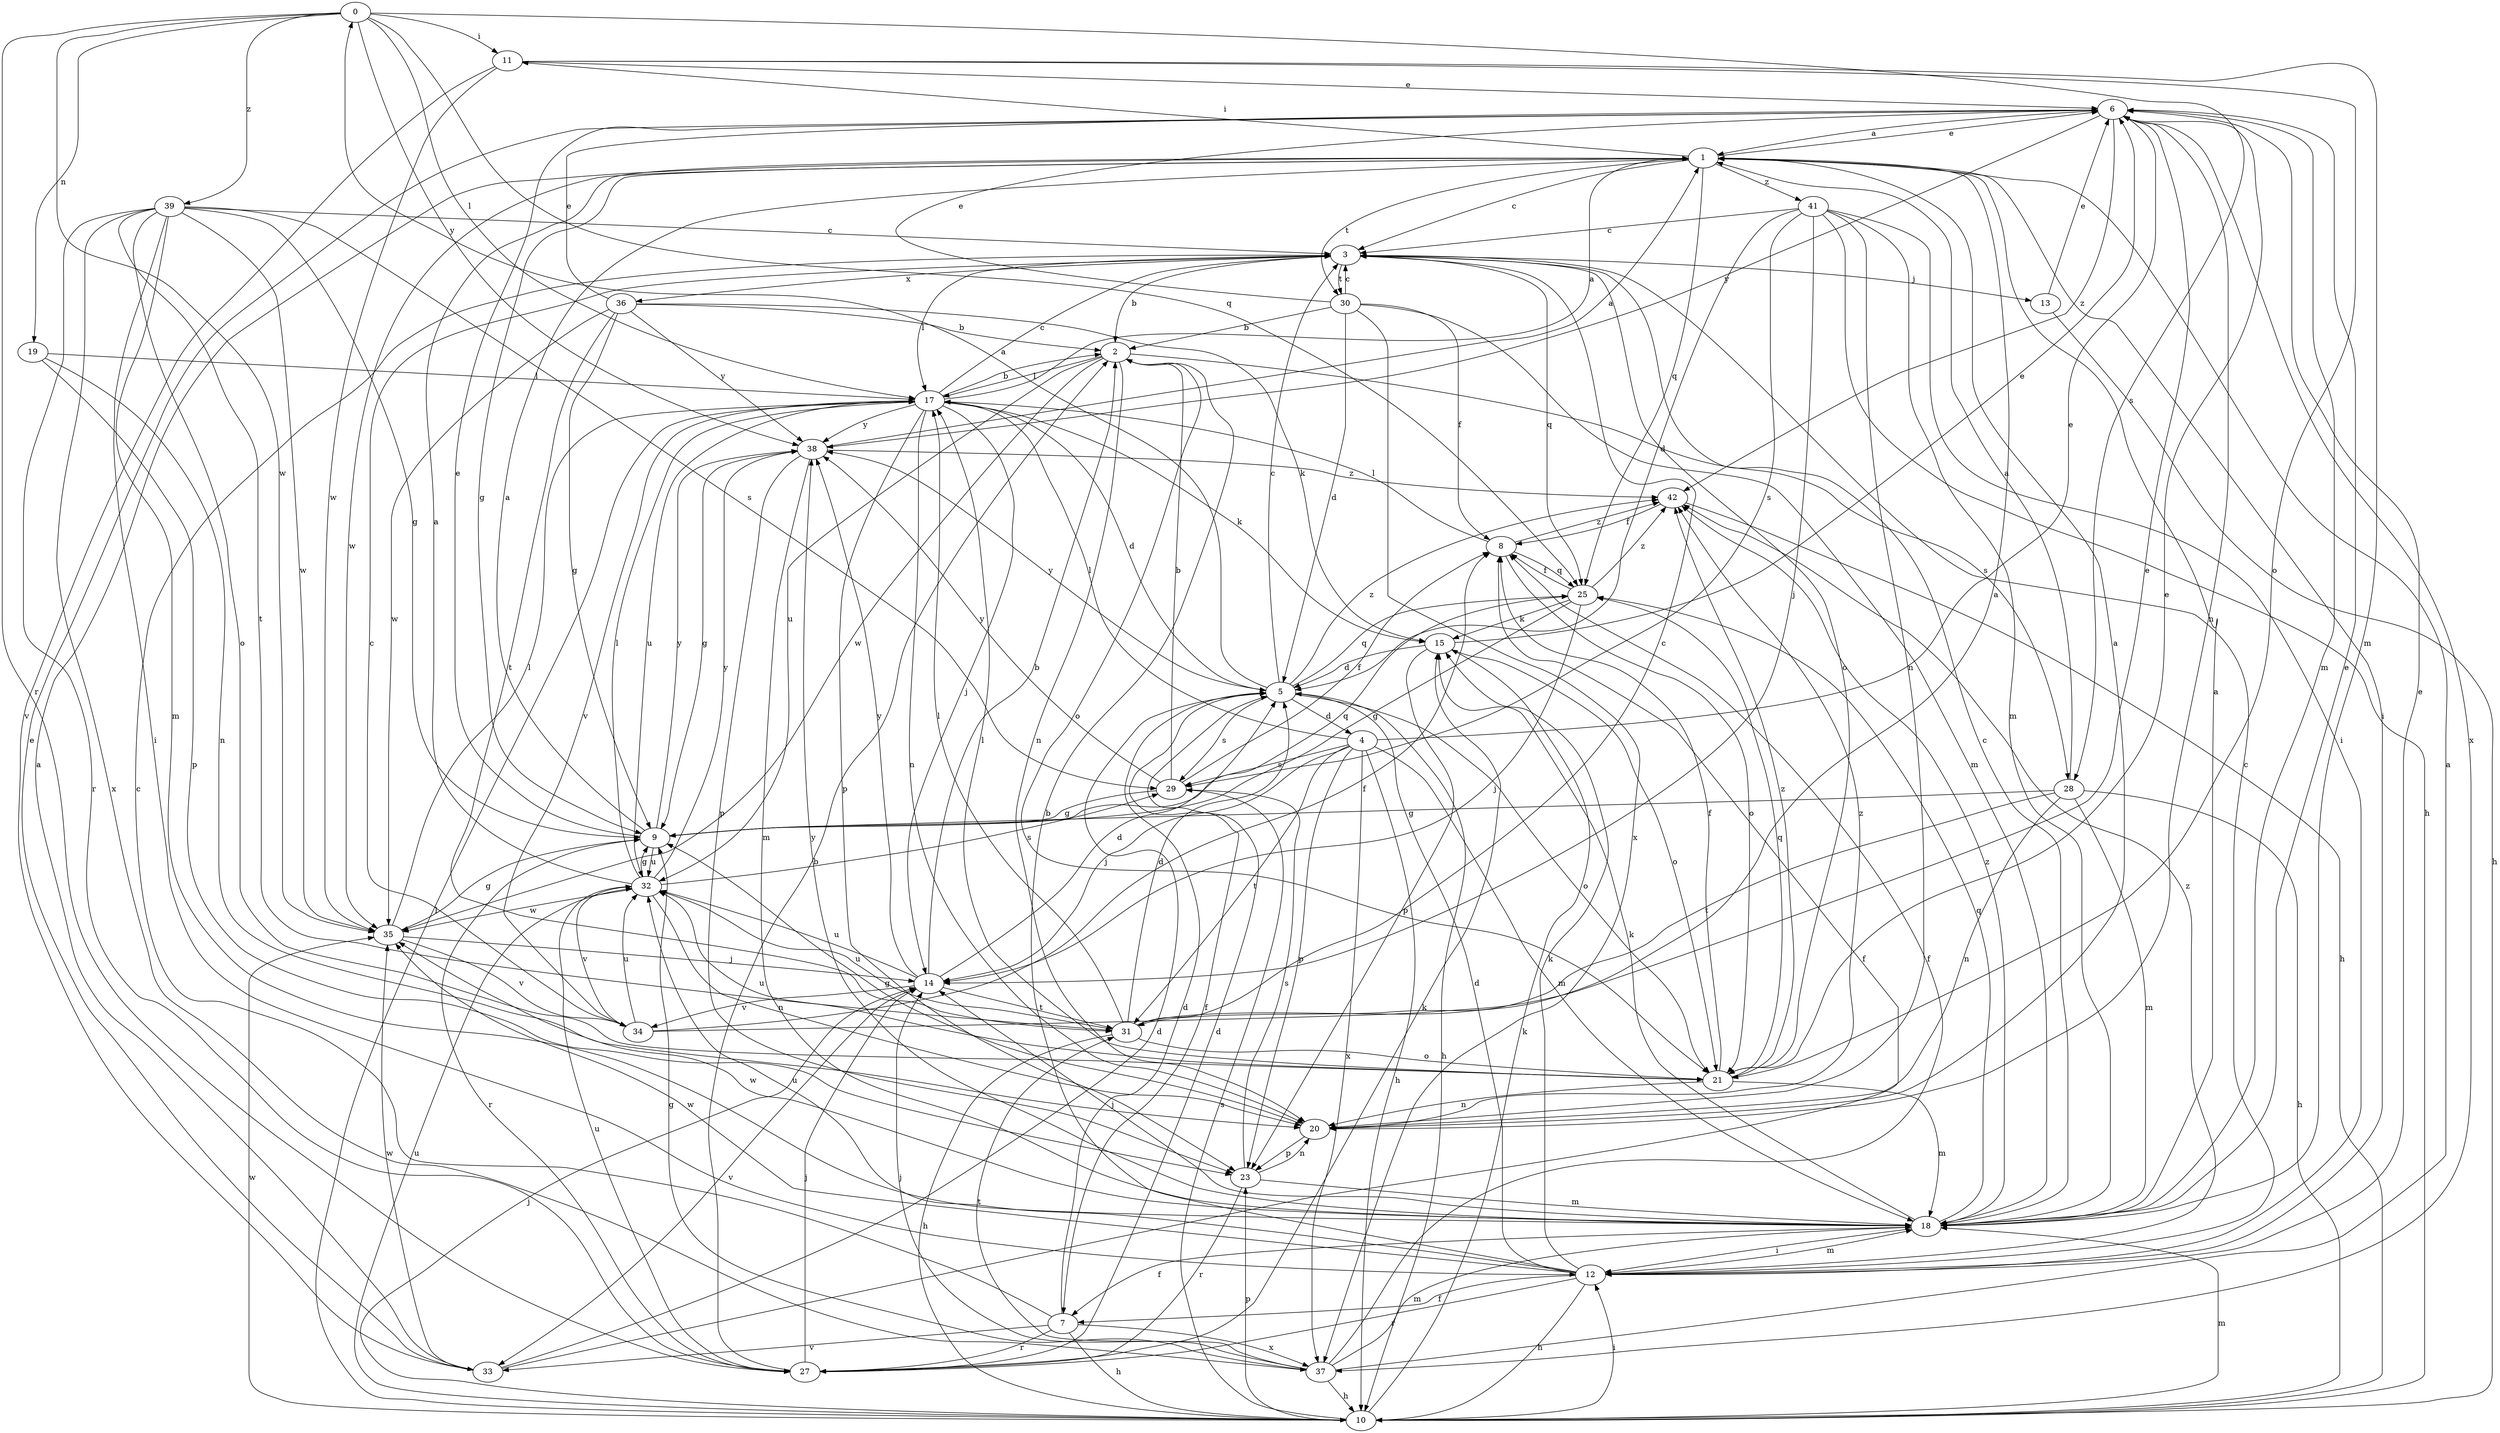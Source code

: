 strict digraph  {
0;
1;
2;
3;
4;
5;
6;
7;
8;
9;
10;
11;
12;
13;
14;
15;
17;
18;
19;
20;
21;
23;
25;
27;
28;
29;
30;
31;
32;
33;
34;
35;
36;
37;
38;
39;
41;
42;
0 -> 11  [label=i];
0 -> 17  [label=l];
0 -> 19  [label=n];
0 -> 25  [label=q];
0 -> 27  [label=r];
0 -> 28  [label=s];
0 -> 35  [label=w];
0 -> 38  [label=y];
0 -> 39  [label=z];
1 -> 3  [label=c];
1 -> 6  [label=e];
1 -> 9  [label=g];
1 -> 11  [label=i];
1 -> 12  [label=i];
1 -> 25  [label=q];
1 -> 30  [label=t];
1 -> 35  [label=w];
1 -> 41  [label=z];
2 -> 17  [label=l];
2 -> 20  [label=n];
2 -> 21  [label=o];
2 -> 28  [label=s];
2 -> 32  [label=u];
2 -> 35  [label=w];
3 -> 2  [label=b];
3 -> 13  [label=j];
3 -> 17  [label=l];
3 -> 21  [label=o];
3 -> 25  [label=q];
3 -> 30  [label=t];
3 -> 36  [label=x];
4 -> 6  [label=e];
4 -> 10  [label=h];
4 -> 14  [label=j];
4 -> 17  [label=l];
4 -> 18  [label=m];
4 -> 23  [label=p];
4 -> 29  [label=s];
4 -> 31  [label=t];
4 -> 37  [label=x];
5 -> 0  [label=a];
5 -> 3  [label=c];
5 -> 4  [label=d];
5 -> 7  [label=f];
5 -> 10  [label=h];
5 -> 21  [label=o];
5 -> 25  [label=q];
5 -> 29  [label=s];
5 -> 38  [label=y];
5 -> 42  [label=z];
6 -> 1  [label=a];
6 -> 18  [label=m];
6 -> 20  [label=n];
6 -> 37  [label=x];
6 -> 38  [label=y];
6 -> 42  [label=z];
7 -> 3  [label=c];
7 -> 5  [label=d];
7 -> 10  [label=h];
7 -> 27  [label=r];
7 -> 33  [label=v];
7 -> 37  [label=x];
8 -> 17  [label=l];
8 -> 21  [label=o];
8 -> 25  [label=q];
8 -> 42  [label=z];
9 -> 1  [label=a];
9 -> 6  [label=e];
9 -> 25  [label=q];
9 -> 27  [label=r];
9 -> 32  [label=u];
9 -> 38  [label=y];
10 -> 12  [label=i];
10 -> 14  [label=j];
10 -> 15  [label=k];
10 -> 17  [label=l];
10 -> 18  [label=m];
10 -> 23  [label=p];
10 -> 29  [label=s];
10 -> 32  [label=u];
10 -> 35  [label=w];
11 -> 6  [label=e];
11 -> 18  [label=m];
11 -> 21  [label=o];
11 -> 33  [label=v];
11 -> 35  [label=w];
12 -> 2  [label=b];
12 -> 3  [label=c];
12 -> 5  [label=d];
12 -> 6  [label=e];
12 -> 7  [label=f];
12 -> 10  [label=h];
12 -> 15  [label=k];
12 -> 18  [label=m];
12 -> 27  [label=r];
12 -> 32  [label=u];
12 -> 35  [label=w];
12 -> 42  [label=z];
13 -> 6  [label=e];
13 -> 10  [label=h];
14 -> 2  [label=b];
14 -> 5  [label=d];
14 -> 31  [label=t];
14 -> 32  [label=u];
14 -> 33  [label=v];
14 -> 34  [label=v];
14 -> 38  [label=y];
15 -> 5  [label=d];
15 -> 6  [label=e];
15 -> 21  [label=o];
15 -> 23  [label=p];
17 -> 1  [label=a];
17 -> 2  [label=b];
17 -> 3  [label=c];
17 -> 5  [label=d];
17 -> 14  [label=j];
17 -> 15  [label=k];
17 -> 20  [label=n];
17 -> 23  [label=p];
17 -> 32  [label=u];
17 -> 34  [label=v];
17 -> 38  [label=y];
18 -> 1  [label=a];
18 -> 3  [label=c];
18 -> 6  [label=e];
18 -> 7  [label=f];
18 -> 12  [label=i];
18 -> 14  [label=j];
18 -> 15  [label=k];
18 -> 25  [label=q];
18 -> 35  [label=w];
18 -> 38  [label=y];
18 -> 42  [label=z];
19 -> 17  [label=l];
19 -> 20  [label=n];
19 -> 23  [label=p];
20 -> 1  [label=a];
20 -> 9  [label=g];
20 -> 23  [label=p];
20 -> 42  [label=z];
21 -> 6  [label=e];
21 -> 8  [label=f];
21 -> 17  [label=l];
21 -> 18  [label=m];
21 -> 20  [label=n];
21 -> 25  [label=q];
21 -> 32  [label=u];
21 -> 42  [label=z];
23 -> 18  [label=m];
23 -> 20  [label=n];
23 -> 27  [label=r];
23 -> 29  [label=s];
25 -> 8  [label=f];
25 -> 9  [label=g];
25 -> 14  [label=j];
25 -> 15  [label=k];
25 -> 42  [label=z];
27 -> 2  [label=b];
27 -> 5  [label=d];
27 -> 14  [label=j];
27 -> 15  [label=k];
27 -> 32  [label=u];
28 -> 1  [label=a];
28 -> 9  [label=g];
28 -> 10  [label=h];
28 -> 18  [label=m];
28 -> 20  [label=n];
28 -> 31  [label=t];
29 -> 2  [label=b];
29 -> 8  [label=f];
29 -> 9  [label=g];
29 -> 38  [label=y];
30 -> 2  [label=b];
30 -> 3  [label=c];
30 -> 5  [label=d];
30 -> 6  [label=e];
30 -> 8  [label=f];
30 -> 18  [label=m];
30 -> 37  [label=x];
31 -> 1  [label=a];
31 -> 3  [label=c];
31 -> 5  [label=d];
31 -> 10  [label=h];
31 -> 17  [label=l];
31 -> 21  [label=o];
31 -> 32  [label=u];
32 -> 1  [label=a];
32 -> 9  [label=g];
32 -> 17  [label=l];
32 -> 20  [label=n];
32 -> 29  [label=s];
32 -> 34  [label=v];
32 -> 35  [label=w];
32 -> 38  [label=y];
33 -> 1  [label=a];
33 -> 5  [label=d];
33 -> 6  [label=e];
33 -> 8  [label=f];
33 -> 35  [label=w];
34 -> 3  [label=c];
34 -> 6  [label=e];
34 -> 8  [label=f];
34 -> 32  [label=u];
35 -> 9  [label=g];
35 -> 14  [label=j];
35 -> 17  [label=l];
35 -> 34  [label=v];
36 -> 2  [label=b];
36 -> 6  [label=e];
36 -> 9  [label=g];
36 -> 15  [label=k];
36 -> 31  [label=t];
36 -> 35  [label=w];
36 -> 38  [label=y];
37 -> 1  [label=a];
37 -> 8  [label=f];
37 -> 9  [label=g];
37 -> 10  [label=h];
37 -> 14  [label=j];
37 -> 18  [label=m];
37 -> 31  [label=t];
38 -> 1  [label=a];
38 -> 9  [label=g];
38 -> 18  [label=m];
38 -> 23  [label=p];
38 -> 42  [label=z];
39 -> 3  [label=c];
39 -> 9  [label=g];
39 -> 12  [label=i];
39 -> 18  [label=m];
39 -> 21  [label=o];
39 -> 27  [label=r];
39 -> 29  [label=s];
39 -> 31  [label=t];
39 -> 35  [label=w];
39 -> 37  [label=x];
41 -> 3  [label=c];
41 -> 5  [label=d];
41 -> 10  [label=h];
41 -> 12  [label=i];
41 -> 14  [label=j];
41 -> 18  [label=m];
41 -> 20  [label=n];
41 -> 29  [label=s];
42 -> 8  [label=f];
42 -> 10  [label=h];
}
